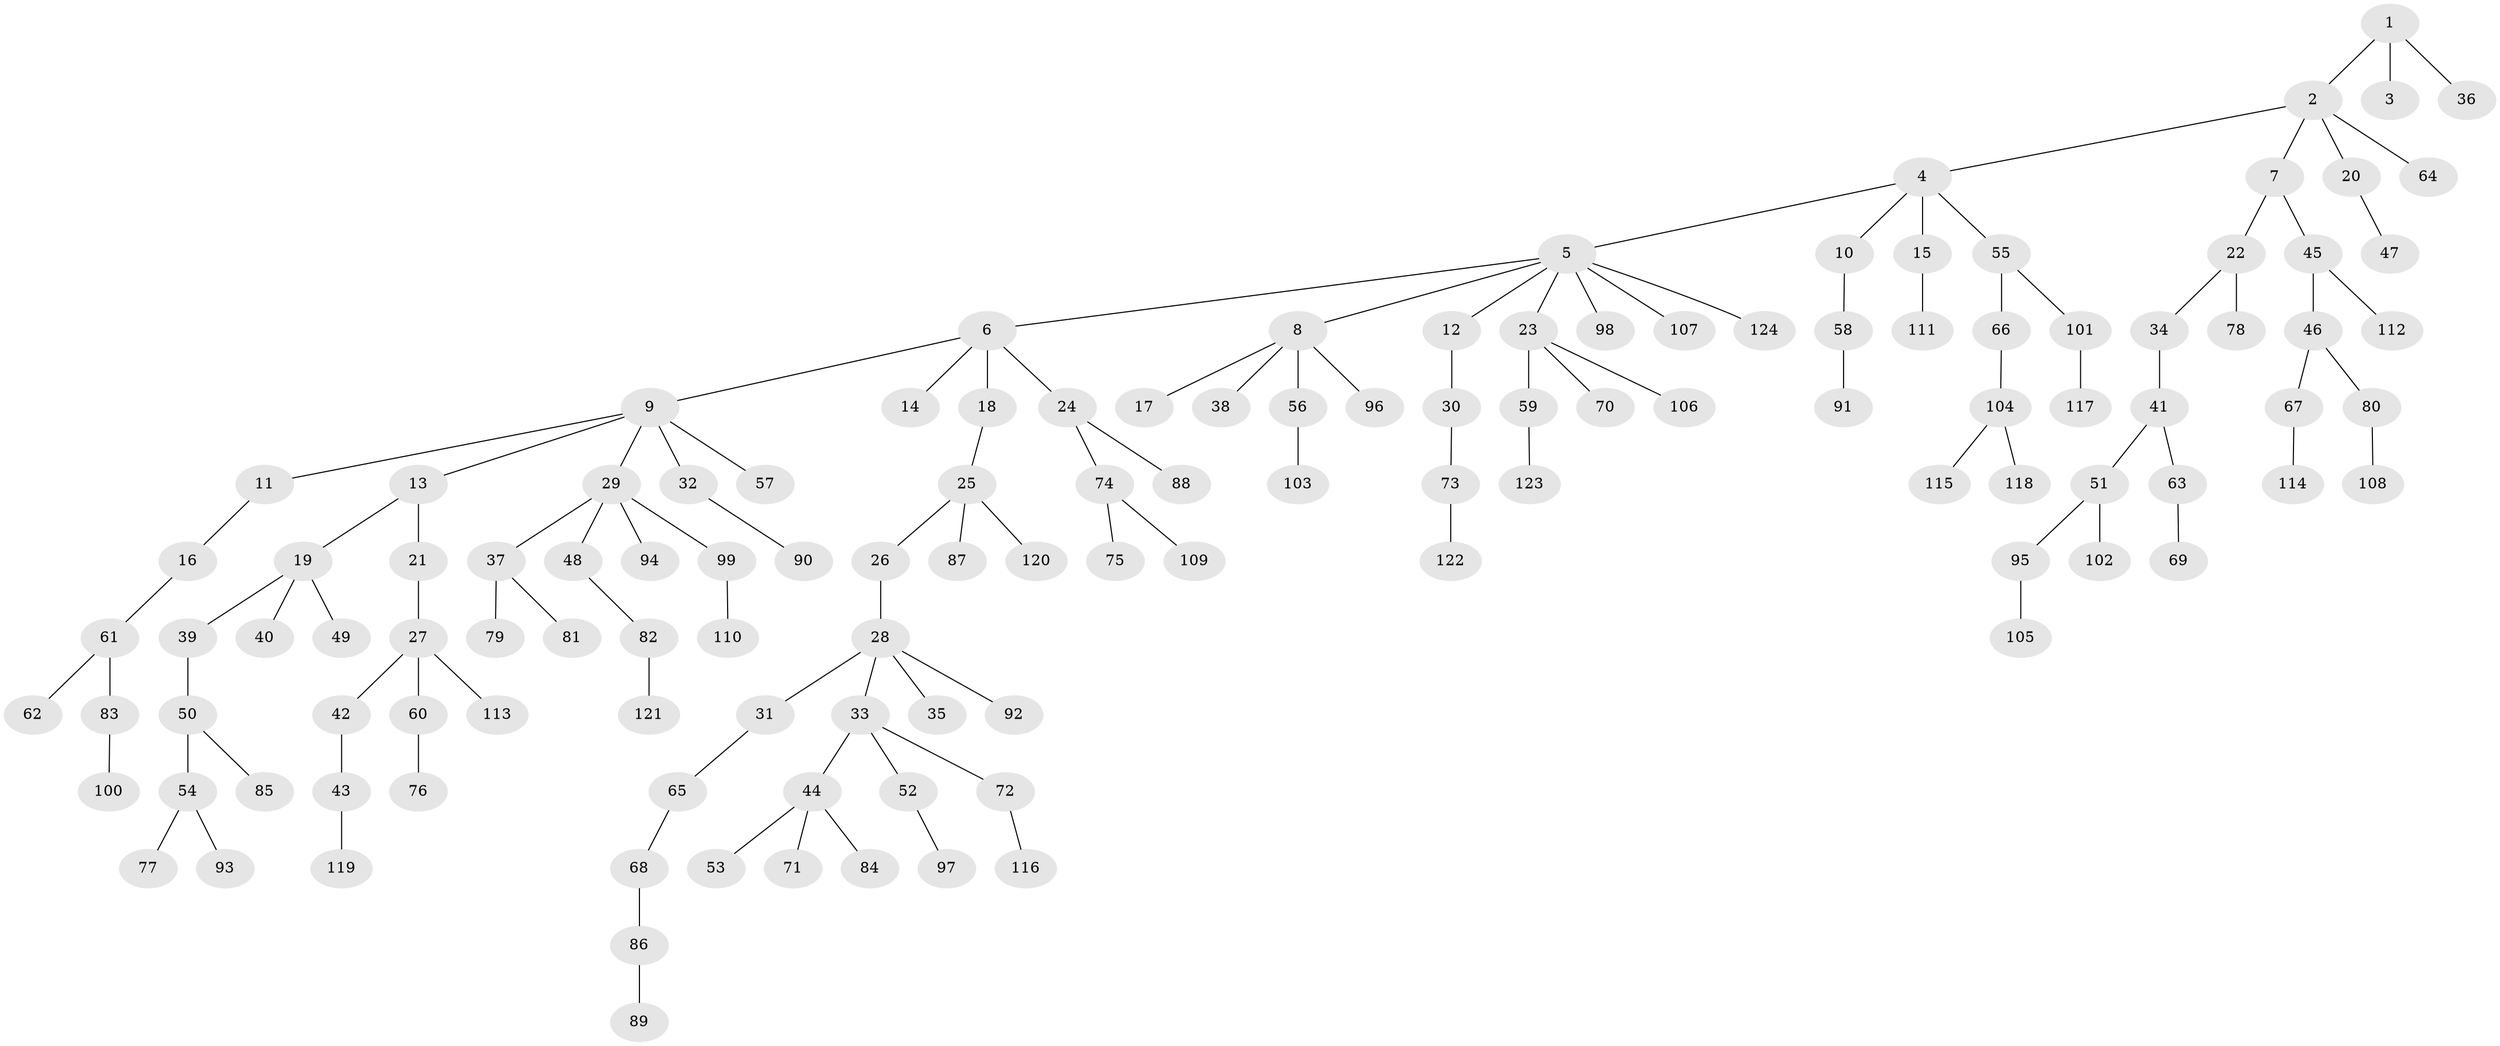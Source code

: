 // Generated by graph-tools (version 1.1) at 2025/02/03/09/25 03:02:23]
// undirected, 124 vertices, 123 edges
graph export_dot {
graph [start="1"]
  node [color=gray90,style=filled];
  1;
  2;
  3;
  4;
  5;
  6;
  7;
  8;
  9;
  10;
  11;
  12;
  13;
  14;
  15;
  16;
  17;
  18;
  19;
  20;
  21;
  22;
  23;
  24;
  25;
  26;
  27;
  28;
  29;
  30;
  31;
  32;
  33;
  34;
  35;
  36;
  37;
  38;
  39;
  40;
  41;
  42;
  43;
  44;
  45;
  46;
  47;
  48;
  49;
  50;
  51;
  52;
  53;
  54;
  55;
  56;
  57;
  58;
  59;
  60;
  61;
  62;
  63;
  64;
  65;
  66;
  67;
  68;
  69;
  70;
  71;
  72;
  73;
  74;
  75;
  76;
  77;
  78;
  79;
  80;
  81;
  82;
  83;
  84;
  85;
  86;
  87;
  88;
  89;
  90;
  91;
  92;
  93;
  94;
  95;
  96;
  97;
  98;
  99;
  100;
  101;
  102;
  103;
  104;
  105;
  106;
  107;
  108;
  109;
  110;
  111;
  112;
  113;
  114;
  115;
  116;
  117;
  118;
  119;
  120;
  121;
  122;
  123;
  124;
  1 -- 2;
  1 -- 3;
  1 -- 36;
  2 -- 4;
  2 -- 7;
  2 -- 20;
  2 -- 64;
  4 -- 5;
  4 -- 10;
  4 -- 15;
  4 -- 55;
  5 -- 6;
  5 -- 8;
  5 -- 12;
  5 -- 23;
  5 -- 98;
  5 -- 107;
  5 -- 124;
  6 -- 9;
  6 -- 14;
  6 -- 18;
  6 -- 24;
  7 -- 22;
  7 -- 45;
  8 -- 17;
  8 -- 38;
  8 -- 56;
  8 -- 96;
  9 -- 11;
  9 -- 13;
  9 -- 29;
  9 -- 32;
  9 -- 57;
  10 -- 58;
  11 -- 16;
  12 -- 30;
  13 -- 19;
  13 -- 21;
  15 -- 111;
  16 -- 61;
  18 -- 25;
  19 -- 39;
  19 -- 40;
  19 -- 49;
  20 -- 47;
  21 -- 27;
  22 -- 34;
  22 -- 78;
  23 -- 59;
  23 -- 70;
  23 -- 106;
  24 -- 74;
  24 -- 88;
  25 -- 26;
  25 -- 87;
  25 -- 120;
  26 -- 28;
  27 -- 42;
  27 -- 60;
  27 -- 113;
  28 -- 31;
  28 -- 33;
  28 -- 35;
  28 -- 92;
  29 -- 37;
  29 -- 48;
  29 -- 94;
  29 -- 99;
  30 -- 73;
  31 -- 65;
  32 -- 90;
  33 -- 44;
  33 -- 52;
  33 -- 72;
  34 -- 41;
  37 -- 79;
  37 -- 81;
  39 -- 50;
  41 -- 51;
  41 -- 63;
  42 -- 43;
  43 -- 119;
  44 -- 53;
  44 -- 71;
  44 -- 84;
  45 -- 46;
  45 -- 112;
  46 -- 67;
  46 -- 80;
  48 -- 82;
  50 -- 54;
  50 -- 85;
  51 -- 95;
  51 -- 102;
  52 -- 97;
  54 -- 77;
  54 -- 93;
  55 -- 66;
  55 -- 101;
  56 -- 103;
  58 -- 91;
  59 -- 123;
  60 -- 76;
  61 -- 62;
  61 -- 83;
  63 -- 69;
  65 -- 68;
  66 -- 104;
  67 -- 114;
  68 -- 86;
  72 -- 116;
  73 -- 122;
  74 -- 75;
  74 -- 109;
  80 -- 108;
  82 -- 121;
  83 -- 100;
  86 -- 89;
  95 -- 105;
  99 -- 110;
  101 -- 117;
  104 -- 115;
  104 -- 118;
}
